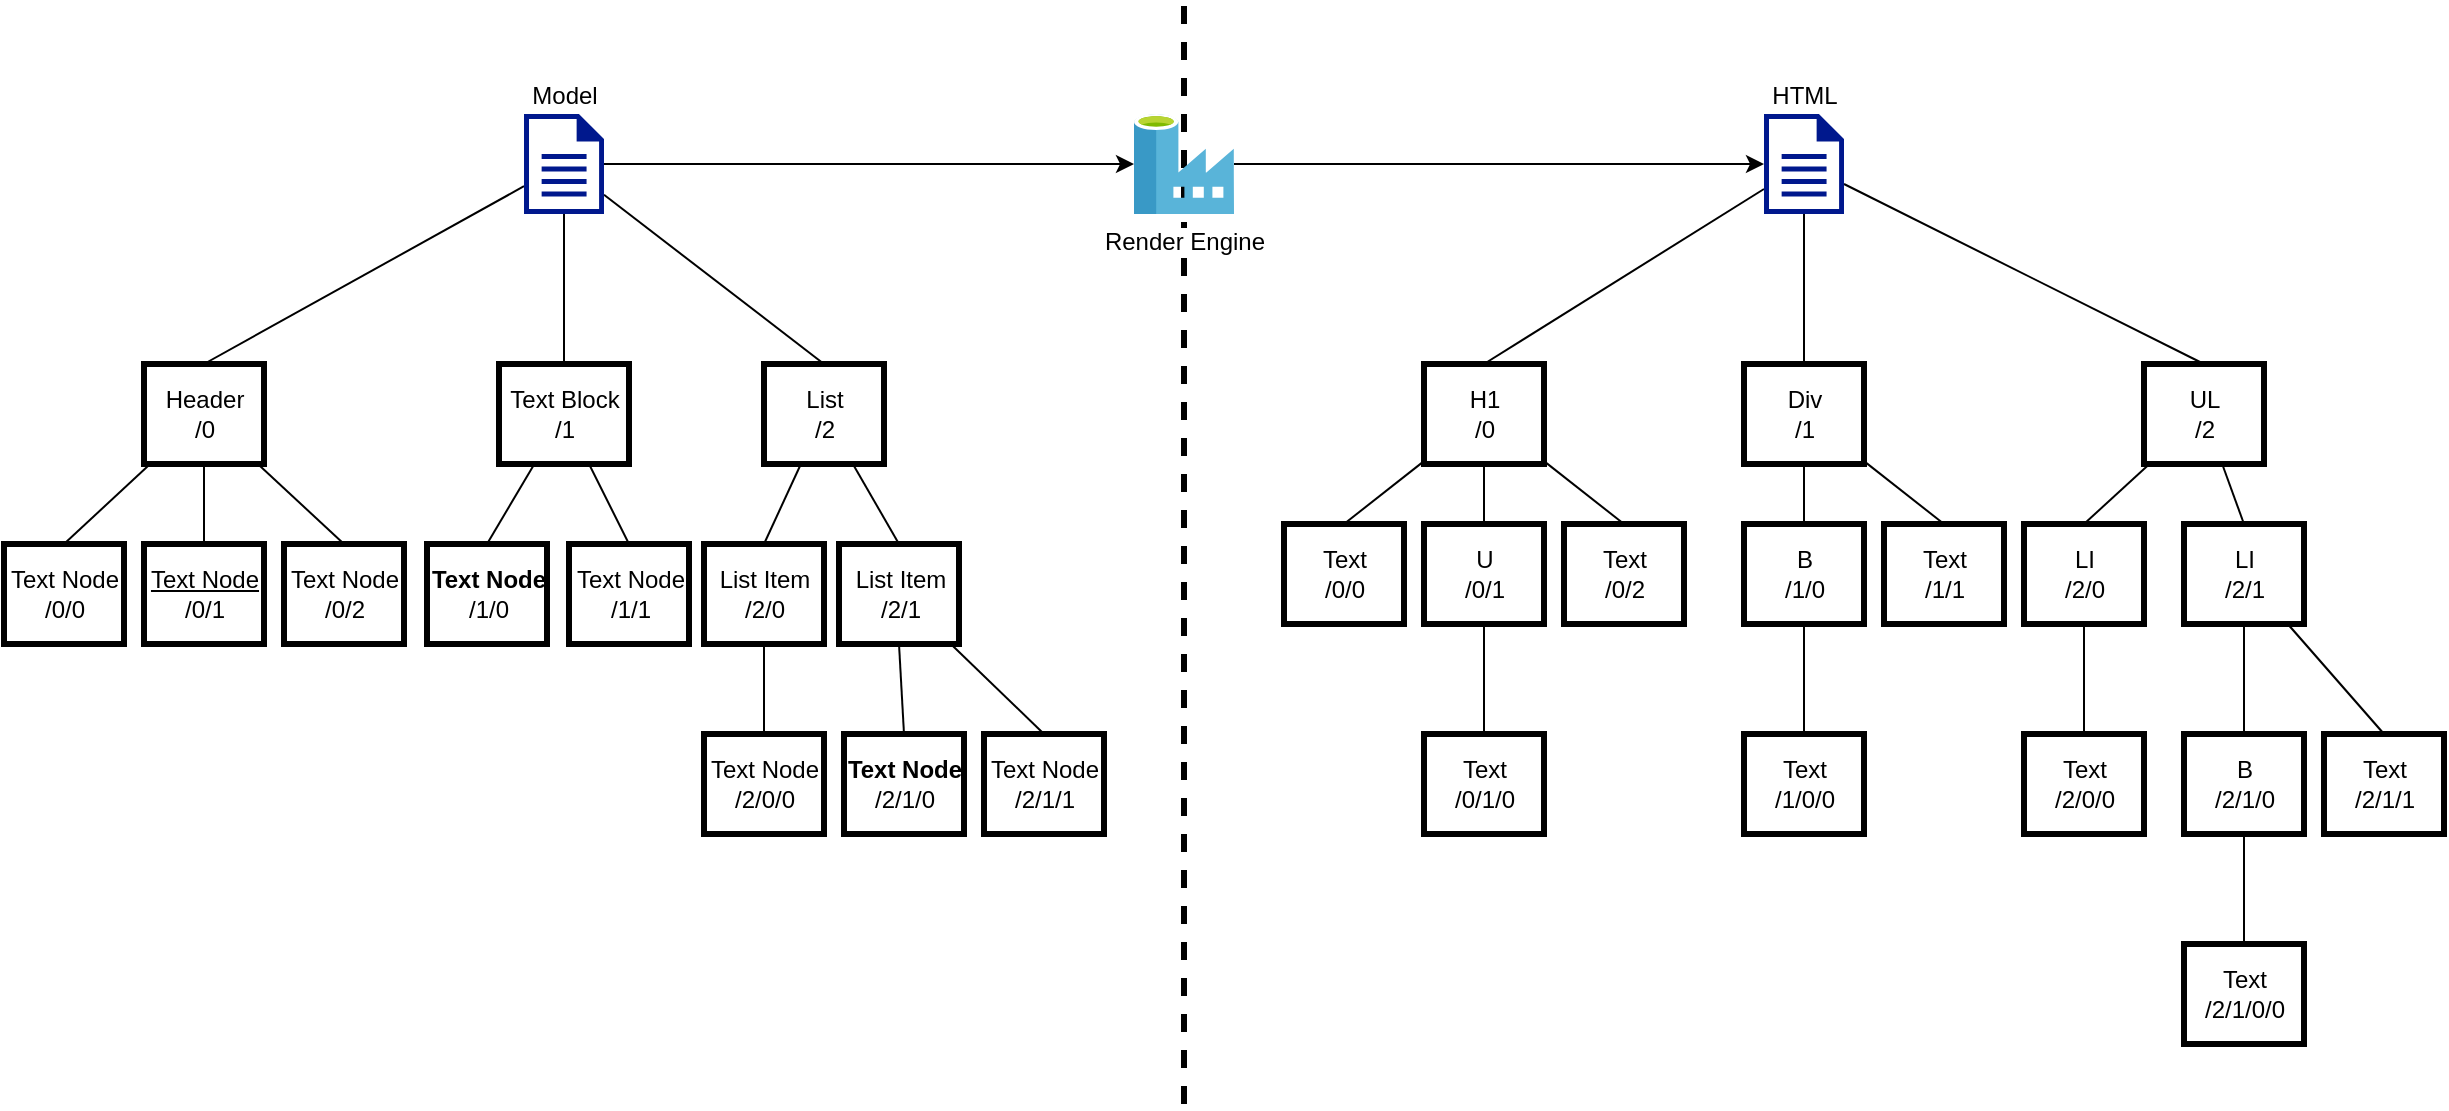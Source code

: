 <mxfile version="12.1.8" type="device" pages="1"><diagram name="Page-1" id="3e8102d1-ef87-2e61-34e1-82d9a586fe2e"><mxGraphModel dx="1408" dy="748" grid="1" gridSize="10" guides="1" tooltips="1" connect="1" arrows="1" fold="1" page="1" pageScale="1" pageWidth="1100" pageHeight="850" background="#ffffff" math="0" shadow="0"><root><mxCell id="0"/><mxCell id="1" parent="0"/><mxCell id="B9hfb8V-mvpAmgu394Md-70" value="" style="endArrow=none;dashed=1;html=1;strokeWidth=3;" edge="1" parent="1"><mxGeometry width="50" height="50" relative="1" as="geometry"><mxPoint x="600" y="560" as="sourcePoint"/><mxPoint x="600" y="10" as="targetPoint"/></mxGeometry></mxCell><mxCell id="B9hfb8V-mvpAmgu394Md-43" style="edgeStyle=none;rounded=0;orthogonalLoop=1;jettySize=auto;html=1;entryX=0.5;entryY=0;entryDx=0;entryDy=0;endArrow=none;endFill=0;" edge="1" parent="1" source="wNjcHVX6Lxu5g4dE6nFJ-1" target="B9hfb8V-mvpAmgu394Md-31"><mxGeometry relative="1" as="geometry"/></mxCell><mxCell id="B9hfb8V-mvpAmgu394Md-47" style="edgeStyle=none;rounded=0;orthogonalLoop=1;jettySize=auto;html=1;entryX=0.5;entryY=0;entryDx=0;entryDy=0;endArrow=none;endFill=0;" edge="1" parent="1" source="wNjcHVX6Lxu5g4dE6nFJ-1" target="B9hfb8V-mvpAmgu394Md-36"><mxGeometry relative="1" as="geometry"/></mxCell><mxCell id="B9hfb8V-mvpAmgu394Md-68" style="edgeStyle=none;rounded=0;orthogonalLoop=1;jettySize=auto;html=1;entryX=0.5;entryY=0;entryDx=0;entryDy=0;endArrow=none;endFill=0;" edge="1" parent="1" source="wNjcHVX6Lxu5g4dE6nFJ-1" target="B9hfb8V-mvpAmgu394Md-51"><mxGeometry relative="1" as="geometry"/></mxCell><mxCell id="wNjcHVX6Lxu5g4dE6nFJ-1" value="HTML" style="aspect=fixed;pointerEvents=1;shadow=0;dashed=0;html=1;strokeColor=none;labelPosition=center;verticalLabelPosition=top;verticalAlign=bottom;align=center;fillColor=#00188D;shape=mxgraph.mscae.enterprise.document" parent="1" vertex="1"><mxGeometry x="890" y="65" width="40" height="50" as="geometry"/></mxCell><mxCell id="wNjcHVX6Lxu5g4dE6nFJ-5" value="" style="edgeStyle=orthogonalEdgeStyle;rounded=0;orthogonalLoop=1;jettySize=auto;html=1;" parent="1" source="wNjcHVX6Lxu5g4dE6nFJ-2" target="wNjcHVX6Lxu5g4dE6nFJ-3" edge="1"><mxGeometry relative="1" as="geometry"><mxPoint x="250" y="115" as="targetPoint"/></mxGeometry></mxCell><mxCell id="B9hfb8V-mvpAmgu394Md-44" style="edgeStyle=none;rounded=0;orthogonalLoop=1;jettySize=auto;html=1;entryX=0.5;entryY=0;entryDx=0;entryDy=0;endArrow=none;endFill=0;" edge="1" parent="1" source="wNjcHVX6Lxu5g4dE6nFJ-2" target="wNjcHVX6Lxu5g4dE6nFJ-51"><mxGeometry relative="1" as="geometry"/></mxCell><mxCell id="B9hfb8V-mvpAmgu394Md-45" style="edgeStyle=none;rounded=0;orthogonalLoop=1;jettySize=auto;html=1;entryX=0.5;entryY=0;entryDx=0;entryDy=0;endArrow=none;endFill=0;" edge="1" parent="1" source="wNjcHVX6Lxu5g4dE6nFJ-2" target="wNjcHVX6Lxu5g4dE6nFJ-53"><mxGeometry relative="1" as="geometry"/></mxCell><mxCell id="B9hfb8V-mvpAmgu394Md-46" style="edgeStyle=none;rounded=0;orthogonalLoop=1;jettySize=auto;html=1;entryX=0.5;entryY=0;entryDx=0;entryDy=0;endArrow=none;endFill=0;" edge="1" parent="1" source="wNjcHVX6Lxu5g4dE6nFJ-2" target="wNjcHVX6Lxu5g4dE6nFJ-52"><mxGeometry relative="1" as="geometry"/></mxCell><mxCell id="wNjcHVX6Lxu5g4dE6nFJ-2" value="Model" style="aspect=fixed;pointerEvents=1;shadow=0;dashed=0;html=1;strokeColor=none;labelPosition=center;verticalLabelPosition=top;verticalAlign=bottom;align=center;fillColor=#00188D;shape=mxgraph.mscae.enterprise.document" parent="1" vertex="1"><mxGeometry x="270" y="65" width="40" height="50" as="geometry"/></mxCell><mxCell id="wNjcHVX6Lxu5g4dE6nFJ-7" value="" style="edgeStyle=orthogonalEdgeStyle;rounded=0;orthogonalLoop=1;jettySize=auto;html=1;entryX=0;entryY=0.5;entryDx=0;entryDy=0;entryPerimeter=0;" parent="1" source="wNjcHVX6Lxu5g4dE6nFJ-3" target="wNjcHVX6Lxu5g4dE6nFJ-1" edge="1"><mxGeometry relative="1" as="geometry"><mxPoint x="430" y="115" as="targetPoint"/></mxGeometry></mxCell><mxCell id="B9hfb8V-mvpAmgu394Md-18" style="edgeStyle=none;rounded=0;orthogonalLoop=1;jettySize=auto;html=1;entryX=0.5;entryY=0;entryDx=0;entryDy=0;endArrow=none;endFill=0;" edge="1" parent="1" source="wNjcHVX6Lxu5g4dE6nFJ-51" target="B9hfb8V-mvpAmgu394Md-8"><mxGeometry relative="1" as="geometry"/></mxCell><mxCell id="B9hfb8V-mvpAmgu394Md-19" style="edgeStyle=none;rounded=0;orthogonalLoop=1;jettySize=auto;html=1;entryX=0.5;entryY=0;entryDx=0;entryDy=0;endArrow=none;endFill=0;" edge="1" parent="1" source="wNjcHVX6Lxu5g4dE6nFJ-51" target="B9hfb8V-mvpAmgu394Md-9"><mxGeometry relative="1" as="geometry"/></mxCell><mxCell id="B9hfb8V-mvpAmgu394Md-20" style="edgeStyle=none;rounded=0;orthogonalLoop=1;jettySize=auto;html=1;entryX=0.5;entryY=0;entryDx=0;entryDy=0;endArrow=none;endFill=0;" edge="1" parent="1" source="wNjcHVX6Lxu5g4dE6nFJ-51" target="B9hfb8V-mvpAmgu394Md-10"><mxGeometry relative="1" as="geometry"/></mxCell><mxCell id="wNjcHVX6Lxu5g4dE6nFJ-51" value="Header&lt;br&gt;/0" style="html=1;strokeWidth=3;align=center;" parent="1" vertex="1"><mxGeometry x="80" y="190" width="60" height="50" as="geometry"/></mxCell><mxCell id="B9hfb8V-mvpAmgu394Md-21" style="edgeStyle=none;rounded=0;orthogonalLoop=1;jettySize=auto;html=1;entryX=0.5;entryY=0;entryDx=0;entryDy=0;endArrow=none;endFill=0;" edge="1" parent="1" source="wNjcHVX6Lxu5g4dE6nFJ-52" target="wNjcHVX6Lxu5g4dE6nFJ-55"><mxGeometry relative="1" as="geometry"/></mxCell><mxCell id="B9hfb8V-mvpAmgu394Md-22" style="edgeStyle=none;rounded=0;orthogonalLoop=1;jettySize=auto;html=1;entryX=0.5;entryY=0;entryDx=0;entryDy=0;endArrow=none;endFill=0;" edge="1" parent="1" source="wNjcHVX6Lxu5g4dE6nFJ-52" target="wNjcHVX6Lxu5g4dE6nFJ-56"><mxGeometry relative="1" as="geometry"/></mxCell><mxCell id="wNjcHVX6Lxu5g4dE6nFJ-52" value="List&lt;br&gt;/2" style="html=1;strokeWidth=3;" parent="1" vertex="1"><mxGeometry x="390" y="190" width="60" height="50" as="geometry"/></mxCell><mxCell id="B9hfb8V-mvpAmgu394Md-16" style="rounded=0;orthogonalLoop=1;jettySize=auto;html=1;entryX=0.5;entryY=0;entryDx=0;entryDy=0;endArrow=none;endFill=0;" edge="1" parent="1" source="wNjcHVX6Lxu5g4dE6nFJ-53" target="B9hfb8V-mvpAmgu394Md-12"><mxGeometry relative="1" as="geometry"/></mxCell><mxCell id="B9hfb8V-mvpAmgu394Md-17" style="edgeStyle=none;rounded=0;orthogonalLoop=1;jettySize=auto;html=1;entryX=0.5;entryY=0;entryDx=0;entryDy=0;endArrow=none;endFill=0;" edge="1" parent="1" source="wNjcHVX6Lxu5g4dE6nFJ-53" target="B9hfb8V-mvpAmgu394Md-13"><mxGeometry relative="1" as="geometry"/></mxCell><mxCell id="wNjcHVX6Lxu5g4dE6nFJ-53" value="Text Block&lt;br&gt;/1" style="html=1;strokeWidth=3;" parent="1" vertex="1"><mxGeometry x="257.5" y="190" width="65" height="50" as="geometry"/></mxCell><mxCell id="B9hfb8V-mvpAmgu394Md-27" style="edgeStyle=none;rounded=0;orthogonalLoop=1;jettySize=auto;html=1;entryX=0.5;entryY=0;entryDx=0;entryDy=0;endArrow=none;endFill=0;" edge="1" parent="1" source="wNjcHVX6Lxu5g4dE6nFJ-55" target="B9hfb8V-mvpAmgu394Md-23"><mxGeometry relative="1" as="geometry"/></mxCell><mxCell id="wNjcHVX6Lxu5g4dE6nFJ-55" value="List Item&lt;br&gt;/2/0" style="html=1;strokeWidth=3;" parent="1" vertex="1"><mxGeometry x="360" y="280" width="60" height="50" as="geometry"/></mxCell><mxCell id="B9hfb8V-mvpAmgu394Md-28" style="edgeStyle=none;rounded=0;orthogonalLoop=1;jettySize=auto;html=1;exitX=0.5;exitY=1;exitDx=0;exitDy=0;entryX=0.5;entryY=0;entryDx=0;entryDy=0;endArrow=none;endFill=0;" edge="1" parent="1" source="wNjcHVX6Lxu5g4dE6nFJ-56" target="B9hfb8V-mvpAmgu394Md-24"><mxGeometry relative="1" as="geometry"/></mxCell><mxCell id="B9hfb8V-mvpAmgu394Md-29" style="edgeStyle=none;rounded=0;orthogonalLoop=1;jettySize=auto;html=1;entryX=0.5;entryY=0;entryDx=0;entryDy=0;endArrow=none;endFill=0;" edge="1" parent="1" source="wNjcHVX6Lxu5g4dE6nFJ-56" target="B9hfb8V-mvpAmgu394Md-25"><mxGeometry relative="1" as="geometry"/></mxCell><mxCell id="wNjcHVX6Lxu5g4dE6nFJ-56" value="List Item&lt;br&gt;/2/1" style="html=1;strokeWidth=3;" parent="1" vertex="1"><mxGeometry x="427.5" y="280" width="60" height="50" as="geometry"/></mxCell><mxCell id="B9hfb8V-mvpAmgu394Md-8" value="Text Node&lt;br&gt;/0/0" style="html=1;strokeWidth=3;align=center;" vertex="1" parent="1"><mxGeometry x="10" y="280" width="60" height="50" as="geometry"/></mxCell><mxCell id="B9hfb8V-mvpAmgu394Md-9" value="&lt;u&gt;Text Node&lt;/u&gt;&lt;br&gt;/0/1" style="html=1;strokeWidth=3;align=center;" vertex="1" parent="1"><mxGeometry x="80" y="280" width="60" height="50" as="geometry"/></mxCell><mxCell id="B9hfb8V-mvpAmgu394Md-10" value="Text Node&lt;br&gt;/0/2" style="html=1;strokeWidth=3;align=center;" vertex="1" parent="1"><mxGeometry x="150" y="280" width="60" height="50" as="geometry"/></mxCell><mxCell id="B9hfb8V-mvpAmgu394Md-12" value="&lt;b&gt;Text Node&lt;/b&gt;&lt;br&gt;/1/0" style="html=1;strokeWidth=3;align=center;" vertex="1" parent="1"><mxGeometry x="221.5" y="280" width="60" height="50" as="geometry"/></mxCell><mxCell id="B9hfb8V-mvpAmgu394Md-13" value="Text Node&lt;br&gt;/1/1" style="html=1;strokeWidth=3;align=center;" vertex="1" parent="1"><mxGeometry x="292.5" y="280" width="60" height="50" as="geometry"/></mxCell><mxCell id="B9hfb8V-mvpAmgu394Md-23" value="Text Node&lt;br&gt;/2/0/0" style="html=1;strokeWidth=3;align=center;" vertex="1" parent="1"><mxGeometry x="360" y="375" width="60" height="50" as="geometry"/></mxCell><mxCell id="B9hfb8V-mvpAmgu394Md-24" value="&lt;b&gt;Text Node&lt;/b&gt;&lt;br&gt;/2/1/0" style="html=1;strokeWidth=3;align=center;" vertex="1" parent="1"><mxGeometry x="430" y="375" width="60" height="50" as="geometry"/></mxCell><mxCell id="B9hfb8V-mvpAmgu394Md-25" value="Text Node&lt;br&gt;/2/1/1" style="html=1;strokeWidth=3;align=center;" vertex="1" parent="1"><mxGeometry x="500" y="375" width="60" height="50" as="geometry"/></mxCell><mxCell id="B9hfb8V-mvpAmgu394Md-40" style="edgeStyle=none;rounded=0;orthogonalLoop=1;jettySize=auto;html=1;entryX=0.5;entryY=0;entryDx=0;entryDy=0;endArrow=none;endFill=0;" edge="1" parent="1" source="B9hfb8V-mvpAmgu394Md-31" target="B9hfb8V-mvpAmgu394Md-33"><mxGeometry relative="1" as="geometry"/></mxCell><mxCell id="B9hfb8V-mvpAmgu394Md-41" style="edgeStyle=none;rounded=0;orthogonalLoop=1;jettySize=auto;html=1;entryX=0.5;entryY=0;entryDx=0;entryDy=0;endArrow=none;endFill=0;" edge="1" parent="1" source="B9hfb8V-mvpAmgu394Md-31" target="B9hfb8V-mvpAmgu394Md-32"><mxGeometry relative="1" as="geometry"/></mxCell><mxCell id="B9hfb8V-mvpAmgu394Md-42" style="edgeStyle=none;rounded=0;orthogonalLoop=1;jettySize=auto;html=1;entryX=0.5;entryY=0;entryDx=0;entryDy=0;endArrow=none;endFill=0;" edge="1" parent="1" source="B9hfb8V-mvpAmgu394Md-31" target="B9hfb8V-mvpAmgu394Md-34"><mxGeometry relative="1" as="geometry"/></mxCell><mxCell id="B9hfb8V-mvpAmgu394Md-31" value="H1&lt;br&gt;/0" style="html=1;strokeWidth=3;" vertex="1" parent="1"><mxGeometry x="720" y="190" width="60" height="50" as="geometry"/></mxCell><mxCell id="B9hfb8V-mvpAmgu394Md-32" value="Text&lt;br&gt;/0/0" style="html=1;strokeWidth=3;" vertex="1" parent="1"><mxGeometry x="650" y="270" width="60" height="50" as="geometry"/></mxCell><mxCell id="B9hfb8V-mvpAmgu394Md-67" style="edgeStyle=none;rounded=0;orthogonalLoop=1;jettySize=auto;html=1;entryX=0.5;entryY=0;entryDx=0;entryDy=0;endArrow=none;endFill=0;" edge="1" parent="1" source="B9hfb8V-mvpAmgu394Md-33" target="B9hfb8V-mvpAmgu394Md-66"><mxGeometry relative="1" as="geometry"/></mxCell><mxCell id="B9hfb8V-mvpAmgu394Md-33" value="U&lt;br&gt;/0/1" style="html=1;strokeWidth=3;" vertex="1" parent="1"><mxGeometry x="720" y="270" width="60" height="50" as="geometry"/></mxCell><mxCell id="B9hfb8V-mvpAmgu394Md-34" value="Text&lt;br&gt;/0/2" style="html=1;strokeWidth=3;" vertex="1" parent="1"><mxGeometry x="790" y="270" width="60" height="50" as="geometry"/></mxCell><mxCell id="B9hfb8V-mvpAmgu394Md-48" style="edgeStyle=none;rounded=0;orthogonalLoop=1;jettySize=auto;html=1;entryX=0.5;entryY=0;entryDx=0;entryDy=0;endArrow=none;endFill=0;" edge="1" parent="1" source="B9hfb8V-mvpAmgu394Md-36" target="B9hfb8V-mvpAmgu394Md-37"><mxGeometry relative="1" as="geometry"/></mxCell><mxCell id="B9hfb8V-mvpAmgu394Md-50" style="edgeStyle=none;rounded=0;orthogonalLoop=1;jettySize=auto;html=1;entryX=0.5;entryY=0;entryDx=0;entryDy=0;endArrow=none;endFill=0;" edge="1" parent="1" source="B9hfb8V-mvpAmgu394Md-36" target="B9hfb8V-mvpAmgu394Md-38"><mxGeometry relative="1" as="geometry"/></mxCell><mxCell id="B9hfb8V-mvpAmgu394Md-36" value="Div&lt;br&gt;/1" style="html=1;strokeWidth=3;" vertex="1" parent="1"><mxGeometry x="880" y="190" width="60" height="50" as="geometry"/></mxCell><mxCell id="B9hfb8V-mvpAmgu394Md-49" style="edgeStyle=none;rounded=0;orthogonalLoop=1;jettySize=auto;html=1;entryX=0.5;entryY=0;entryDx=0;entryDy=0;endArrow=none;endFill=0;" edge="1" parent="1" source="B9hfb8V-mvpAmgu394Md-37" target="B9hfb8V-mvpAmgu394Md-39"><mxGeometry relative="1" as="geometry"/></mxCell><mxCell id="B9hfb8V-mvpAmgu394Md-37" value="B&lt;br&gt;/1/0" style="html=1;strokeWidth=3;" vertex="1" parent="1"><mxGeometry x="880" y="270" width="60" height="50" as="geometry"/></mxCell><mxCell id="B9hfb8V-mvpAmgu394Md-38" value="Text&lt;br&gt;/1/1" style="html=1;strokeWidth=3;" vertex="1" parent="1"><mxGeometry x="950" y="270" width="60" height="50" as="geometry"/></mxCell><mxCell id="B9hfb8V-mvpAmgu394Md-39" value="Text&lt;br&gt;/1/0/0" style="html=1;strokeWidth=3;" vertex="1" parent="1"><mxGeometry x="880" y="375" width="60" height="50" as="geometry"/></mxCell><mxCell id="B9hfb8V-mvpAmgu394Md-54" style="edgeStyle=none;rounded=0;orthogonalLoop=1;jettySize=auto;html=1;entryX=0.5;entryY=0;entryDx=0;entryDy=0;endArrow=none;endFill=0;" edge="1" parent="1" source="B9hfb8V-mvpAmgu394Md-51" target="B9hfb8V-mvpAmgu394Md-53"><mxGeometry relative="1" as="geometry"/></mxCell><mxCell id="B9hfb8V-mvpAmgu394Md-56" style="edgeStyle=none;rounded=0;orthogonalLoop=1;jettySize=auto;html=1;entryX=0.5;entryY=0;entryDx=0;entryDy=0;endArrow=none;endFill=0;" edge="1" parent="1" source="B9hfb8V-mvpAmgu394Md-51" target="B9hfb8V-mvpAmgu394Md-55"><mxGeometry relative="1" as="geometry"/></mxCell><mxCell id="B9hfb8V-mvpAmgu394Md-51" value="UL&lt;br&gt;/2" style="html=1;strokeWidth=3;" vertex="1" parent="1"><mxGeometry x="1080" y="190" width="60" height="50" as="geometry"/></mxCell><mxCell id="B9hfb8V-mvpAmgu394Md-60" style="edgeStyle=none;rounded=0;orthogonalLoop=1;jettySize=auto;html=1;entryX=0.5;entryY=0;entryDx=0;entryDy=0;endArrow=none;endFill=0;" edge="1" parent="1" source="B9hfb8V-mvpAmgu394Md-53" target="B9hfb8V-mvpAmgu394Md-59"><mxGeometry relative="1" as="geometry"/></mxCell><mxCell id="B9hfb8V-mvpAmgu394Md-53" value="LI&lt;br&gt;/2/0" style="html=1;strokeWidth=3;" vertex="1" parent="1"><mxGeometry x="1020" y="270" width="60" height="50" as="geometry"/></mxCell><mxCell id="B9hfb8V-mvpAmgu394Md-63" style="edgeStyle=none;rounded=0;orthogonalLoop=1;jettySize=auto;html=1;entryX=0.5;entryY=0;entryDx=0;entryDy=0;endArrow=none;endFill=0;" edge="1" parent="1" source="B9hfb8V-mvpAmgu394Md-55" target="B9hfb8V-mvpAmgu394Md-57"><mxGeometry relative="1" as="geometry"/></mxCell><mxCell id="B9hfb8V-mvpAmgu394Md-64" style="edgeStyle=none;rounded=0;orthogonalLoop=1;jettySize=auto;html=1;entryX=0.5;entryY=0;entryDx=0;entryDy=0;endArrow=none;endFill=0;" edge="1" parent="1" source="B9hfb8V-mvpAmgu394Md-55" target="B9hfb8V-mvpAmgu394Md-61"><mxGeometry relative="1" as="geometry"/></mxCell><mxCell id="B9hfb8V-mvpAmgu394Md-55" value="LI&lt;br&gt;/2/1" style="html=1;strokeWidth=3;" vertex="1" parent="1"><mxGeometry x="1100" y="270" width="60" height="50" as="geometry"/></mxCell><mxCell id="B9hfb8V-mvpAmgu394Md-65" style="edgeStyle=none;rounded=0;orthogonalLoop=1;jettySize=auto;html=1;entryX=0.5;entryY=0;entryDx=0;entryDy=0;endArrow=none;endFill=0;" edge="1" parent="1" source="B9hfb8V-mvpAmgu394Md-57" target="B9hfb8V-mvpAmgu394Md-62"><mxGeometry relative="1" as="geometry"/></mxCell><mxCell id="B9hfb8V-mvpAmgu394Md-57" value="B&lt;br&gt;/2/1/0" style="html=1;strokeWidth=3;" vertex="1" parent="1"><mxGeometry x="1100" y="375" width="60" height="50" as="geometry"/></mxCell><mxCell id="B9hfb8V-mvpAmgu394Md-59" value="Text&lt;br&gt;/2/0/0" style="html=1;strokeWidth=3;" vertex="1" parent="1"><mxGeometry x="1020" y="375" width="60" height="50" as="geometry"/></mxCell><mxCell id="B9hfb8V-mvpAmgu394Md-61" value="Text&lt;br&gt;/2/1/1" style="html=1;strokeWidth=3;" vertex="1" parent="1"><mxGeometry x="1170" y="375" width="60" height="50" as="geometry"/></mxCell><mxCell id="B9hfb8V-mvpAmgu394Md-62" value="Text&lt;br&gt;/2/1/0/0" style="html=1;strokeWidth=3;" vertex="1" parent="1"><mxGeometry x="1100" y="480" width="60" height="50" as="geometry"/></mxCell><mxCell id="B9hfb8V-mvpAmgu394Md-66" value="Text&lt;br&gt;/0/1/0" style="html=1;strokeWidth=3;" vertex="1" parent="1"><mxGeometry x="720" y="375" width="60" height="50" as="geometry"/></mxCell><mxCell id="wNjcHVX6Lxu5g4dE6nFJ-3" value="Render Engine" style="aspect=fixed;html=1;points=[];align=center;image;fontSize=12;image=img/lib/mscae/Data_Factory.svg;" parent="1" vertex="1"><mxGeometry x="575" y="65" width="50" height="50" as="geometry"/></mxCell></root></mxGraphModel></diagram></mxfile>